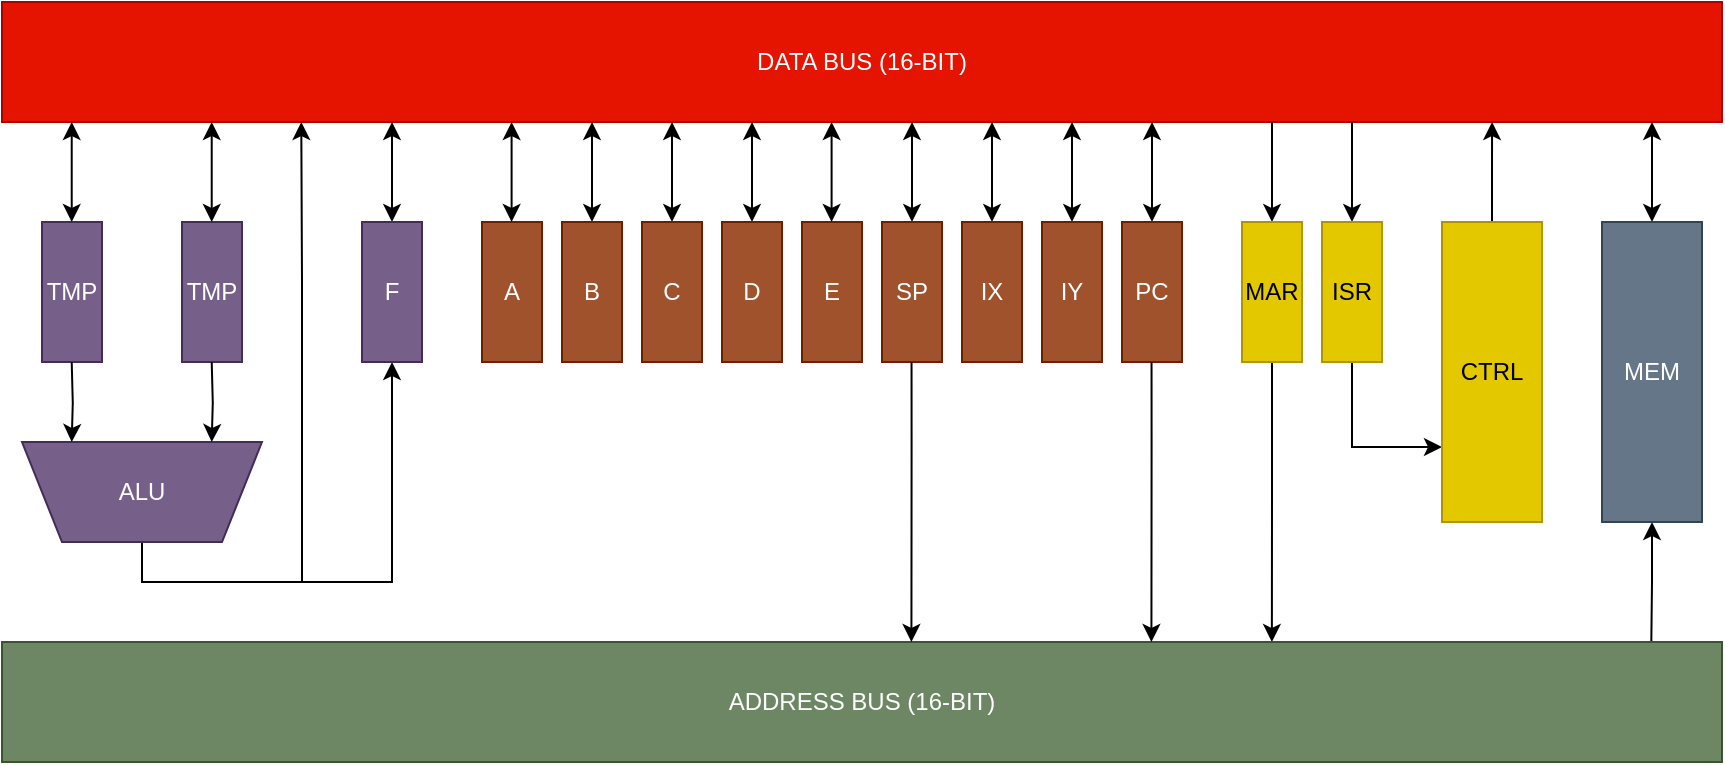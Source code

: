<mxfile version="15.4.0" type="device"><diagram id="9s5Lkduq_DD37f9z5_-n" name="Page-1"><mxGraphModel dx="1831" dy="567" grid="1" gridSize="10" guides="1" tooltips="1" connect="1" arrows="1" fold="1" page="1" pageScale="1" pageWidth="850" pageHeight="1100" math="0" shadow="0"><root><mxCell id="0"/><mxCell id="1" parent="0"/><mxCell id="XnJSqSvygMdLhFaaTVmC-14" style="edgeStyle=orthogonalEdgeStyle;rounded=0;orthogonalLoop=1;jettySize=auto;html=1;exitX=0.5;exitY=0;exitDx=0;exitDy=0;entryX=0.5;entryY=1;entryDx=0;entryDy=0;startArrow=none;startFill=0;endArrow=classic;endFill=1;" parent="1" source="GvIh0SwpmZ1WZnm5FZHL-1" target="XnJSqSvygMdLhFaaTVmC-12" edge="1"><mxGeometry relative="1" as="geometry"/></mxCell><mxCell id="3aURuv7qlAKBWk12xPhD-23" style="edgeStyle=orthogonalEdgeStyle;rounded=0;orthogonalLoop=1;jettySize=auto;html=1;exitX=0.5;exitY=0;exitDx=0;exitDy=0;entryX=0.174;entryY=1;entryDx=0;entryDy=0;entryPerimeter=0;" edge="1" parent="1" source="GvIh0SwpmZ1WZnm5FZHL-1" target="GvIh0SwpmZ1WZnm5FZHL-13"><mxGeometry relative="1" as="geometry"/></mxCell><mxCell id="GvIh0SwpmZ1WZnm5FZHL-1" value="ALU" style="shape=trapezoid;perimeter=trapezoidPerimeter;whiteSpace=wrap;html=1;fixedSize=1;direction=west;fillColor=#76608a;strokeColor=#432D57;fontColor=#ffffff;" parent="1" vertex="1"><mxGeometry x="-10" y="230" width="120" height="50" as="geometry"/></mxCell><mxCell id="GvIh0SwpmZ1WZnm5FZHL-13" value="DATA BUS (16-BIT)" style="rounded=0;whiteSpace=wrap;html=1;comic=0;fillColor=#e51400;strokeColor=#B20000;fontColor=#ffffff;" parent="1" vertex="1"><mxGeometry x="-20" y="10" width="860" height="60" as="geometry"/></mxCell><mxCell id="XnJSqSvygMdLhFaaTVmC-60" style="edgeStyle=orthogonalEdgeStyle;rounded=0;orthogonalLoop=1;jettySize=auto;html=1;exitX=0.5;exitY=0;exitDx=0;exitDy=0;entryX=0.975;entryY=1;entryDx=0;entryDy=0;entryPerimeter=0;startArrow=classic;startFill=1;endArrow=classic;endFill=1;" parent="1" source="GvIh0SwpmZ1WZnm5FZHL-28" edge="1"><mxGeometry relative="1" as="geometry"><mxPoint x="805" y="70" as="targetPoint"/></mxGeometry></mxCell><mxCell id="354g-VVCzq9OzNUfFTLw-8" style="edgeStyle=orthogonalEdgeStyle;rounded=0;orthogonalLoop=1;jettySize=auto;html=1;exitX=0.5;exitY=1;exitDx=0;exitDy=0;entryX=0.962;entryY=0;entryDx=0;entryDy=0;entryPerimeter=0;startArrow=classic;startFill=1;endArrow=none;endFill=0;" parent="1" source="GvIh0SwpmZ1WZnm5FZHL-28" edge="1"><mxGeometry relative="1" as="geometry"><mxPoint x="804.66" y="330" as="targetPoint"/></mxGeometry></mxCell><mxCell id="GvIh0SwpmZ1WZnm5FZHL-28" value="MEM" style="rounded=0;whiteSpace=wrap;html=1;comic=0;fillColor=#647687;strokeColor=#314354;fontColor=#ffffff;" parent="1" vertex="1"><mxGeometry x="780" y="120" width="50" height="150" as="geometry"/></mxCell><mxCell id="XnJSqSvygMdLhFaaTVmC-21" style="edgeStyle=orthogonalEdgeStyle;rounded=0;orthogonalLoop=1;jettySize=auto;html=1;exitX=0.5;exitY=0;exitDx=0;exitDy=0;entryX=0.245;entryY=1;entryDx=0;entryDy=0;entryPerimeter=0;startArrow=classic;startFill=1;endArrow=classic;endFill=1;" parent="1" source="DeOOv9TMjf4nzEULOQXT-13" edge="1"><mxGeometry relative="1" as="geometry"><mxPoint x="275" y="70" as="targetPoint"/></mxGeometry></mxCell><mxCell id="DeOOv9TMjf4nzEULOQXT-13" value="B" style="rounded=0;whiteSpace=wrap;html=1;comic=0;fillColor=#a0522d;strokeColor=#6D1F00;fontColor=#ffffff;" parent="1" vertex="1"><mxGeometry x="260" y="120" width="30" height="70" as="geometry"/></mxCell><mxCell id="XnJSqSvygMdLhFaaTVmC-22" style="edgeStyle=orthogonalEdgeStyle;rounded=0;orthogonalLoop=1;jettySize=auto;html=1;exitX=0.5;exitY=0;exitDx=0;exitDy=0;entryX=0.285;entryY=1;entryDx=0;entryDy=0;entryPerimeter=0;startArrow=classic;startFill=1;endArrow=classic;endFill=1;" parent="1" source="DeOOv9TMjf4nzEULOQXT-14" edge="1"><mxGeometry relative="1" as="geometry"><mxPoint x="315" y="70" as="targetPoint"/></mxGeometry></mxCell><mxCell id="DeOOv9TMjf4nzEULOQXT-14" value="C" style="rounded=0;whiteSpace=wrap;html=1;comic=0;fillColor=#a0522d;strokeColor=#6D1F00;fontColor=#ffffff;" parent="1" vertex="1"><mxGeometry x="300" y="120" width="30" height="70" as="geometry"/></mxCell><mxCell id="XnJSqSvygMdLhFaaTVmC-25" style="edgeStyle=orthogonalEdgeStyle;rounded=0;orthogonalLoop=1;jettySize=auto;html=1;exitX=0.5;exitY=0;exitDx=0;exitDy=0;entryX=0.415;entryY=1;entryDx=0;entryDy=0;entryPerimeter=0;startArrow=classic;startFill=1;endArrow=classic;endFill=1;" parent="1" source="DeOOv9TMjf4nzEULOQXT-15" edge="1"><mxGeometry relative="1" as="geometry"><mxPoint x="475" y="70" as="targetPoint"/></mxGeometry></mxCell><mxCell id="DeOOv9TMjf4nzEULOQXT-15" value="IX" style="rounded=0;whiteSpace=wrap;html=1;comic=0;fillColor=#a0522d;strokeColor=#6D1F00;fontColor=#ffffff;" parent="1" vertex="1"><mxGeometry x="460" y="120" width="30" height="70" as="geometry"/></mxCell><mxCell id="XnJSqSvygMdLhFaaTVmC-26" style="edgeStyle=orthogonalEdgeStyle;rounded=0;orthogonalLoop=1;jettySize=auto;html=1;exitX=0.5;exitY=0;exitDx=0;exitDy=0;entryX=0.455;entryY=1;entryDx=0;entryDy=0;entryPerimeter=0;startArrow=classic;startFill=1;endArrow=classic;endFill=1;" parent="1" source="DeOOv9TMjf4nzEULOQXT-16" edge="1"><mxGeometry relative="1" as="geometry"><mxPoint x="515" y="70" as="targetPoint"/></mxGeometry></mxCell><mxCell id="DeOOv9TMjf4nzEULOQXT-16" value="IY" style="rounded=0;whiteSpace=wrap;html=1;comic=0;fillColor=#a0522d;strokeColor=#6D1F00;fontColor=#ffffff;" parent="1" vertex="1"><mxGeometry x="500" y="120" width="30" height="70" as="geometry"/></mxCell><mxCell id="XnJSqSvygMdLhFaaTVmC-24" style="edgeStyle=orthogonalEdgeStyle;rounded=0;orthogonalLoop=1;jettySize=auto;html=1;exitX=0.5;exitY=0;exitDx=0;exitDy=0;entryX=0.365;entryY=1;entryDx=0;entryDy=0;entryPerimeter=0;startArrow=classic;startFill=1;endArrow=classic;endFill=1;" parent="1" source="DeOOv9TMjf4nzEULOQXT-17" edge="1"><mxGeometry relative="1" as="geometry"><mxPoint x="435" y="70" as="targetPoint"/></mxGeometry></mxCell><mxCell id="DeOOv9TMjf4nzEULOQXT-17" value="SP" style="rounded=0;whiteSpace=wrap;html=1;comic=0;fillColor=#a0522d;strokeColor=#6D1F00;fontColor=#ffffff;horizontal=1;" parent="1" vertex="1"><mxGeometry x="420" y="120" width="30" height="70" as="geometry"/></mxCell><mxCell id="XnJSqSvygMdLhFaaTVmC-33" style="edgeStyle=orthogonalEdgeStyle;rounded=0;orthogonalLoop=1;jettySize=auto;html=1;exitX=0.5;exitY=0;exitDx=0;exitDy=0;entryX=0.685;entryY=1;entryDx=0;entryDy=0;entryPerimeter=0;startArrow=classic;startFill=1;endArrow=none;endFill=0;" parent="1" source="DeOOv9TMjf4nzEULOQXT-18" edge="1"><mxGeometry relative="1" as="geometry"><mxPoint x="615" y="70" as="targetPoint"/></mxGeometry></mxCell><mxCell id="354g-VVCzq9OzNUfFTLw-7" style="edgeStyle=orthogonalEdgeStyle;rounded=0;orthogonalLoop=1;jettySize=auto;html=1;exitX=0.5;exitY=1;exitDx=0;exitDy=0;entryX=0.758;entryY=0;entryDx=0;entryDy=0;entryPerimeter=0;startArrow=none;startFill=0;endArrow=classic;endFill=1;" parent="1" source="DeOOv9TMjf4nzEULOQXT-18" edge="1"><mxGeometry relative="1" as="geometry"><mxPoint x="614.94" y="330" as="targetPoint"/></mxGeometry></mxCell><mxCell id="DeOOv9TMjf4nzEULOQXT-18" value="&lt;font color=&quot;#000000&quot;&gt;MAR&lt;br&gt;&lt;/font&gt;" style="rounded=0;whiteSpace=wrap;html=1;comic=0;fillColor=#e3c800;strokeColor=#B09500;fontColor=#ffffff;" parent="1" vertex="1"><mxGeometry x="600" y="120" width="30" height="70" as="geometry"/></mxCell><mxCell id="XnJSqSvygMdLhFaaTVmC-31" style="edgeStyle=orthogonalEdgeStyle;rounded=0;orthogonalLoop=1;jettySize=auto;html=1;exitX=0.5;exitY=0;exitDx=0;exitDy=0;entryX=0.595;entryY=1;entryDx=0;entryDy=0;entryPerimeter=0;startArrow=classic;startFill=1;endArrow=classic;endFill=1;" parent="1" source="DeOOv9TMjf4nzEULOQXT-20" edge="1"><mxGeometry relative="1" as="geometry"><mxPoint x="555" y="70" as="targetPoint"/></mxGeometry></mxCell><mxCell id="DeOOv9TMjf4nzEULOQXT-20" value="PC" style="rounded=0;whiteSpace=wrap;html=1;comic=0;fillColor=#a0522d;strokeColor=#6D1F00;fontColor=#ffffff;" parent="1" vertex="1"><mxGeometry x="540" y="120" width="30" height="70" as="geometry"/></mxCell><mxCell id="XnJSqSvygMdLhFaaTVmC-37" style="edgeStyle=orthogonalEdgeStyle;rounded=0;orthogonalLoop=1;jettySize=auto;html=1;exitX=0.5;exitY=0;exitDx=0;exitDy=0;entryX=0.855;entryY=1;entryDx=0;entryDy=0;entryPerimeter=0;startArrow=classic;startFill=1;endArrow=none;endFill=0;" parent="1" source="DeOOv9TMjf4nzEULOQXT-21" edge="1"><mxGeometry relative="1" as="geometry"><mxPoint x="655" y="70" as="targetPoint"/></mxGeometry></mxCell><mxCell id="XnJSqSvygMdLhFaaTVmC-59" style="edgeStyle=orthogonalEdgeStyle;rounded=0;orthogonalLoop=1;jettySize=auto;html=1;exitX=0.5;exitY=1;exitDx=0;exitDy=0;entryX=0;entryY=0.75;entryDx=0;entryDy=0;startArrow=none;startFill=0;endArrow=classic;endFill=1;" parent="1" source="DeOOv9TMjf4nzEULOQXT-21" target="XnJSqSvygMdLhFaaTVmC-29" edge="1"><mxGeometry relative="1" as="geometry"/></mxCell><mxCell id="DeOOv9TMjf4nzEULOQXT-21" value="ISR" style="rounded=0;whiteSpace=wrap;html=1;comic=0;fillColor=#e3c800;strokeColor=#B09500;fontColor=#000000;" parent="1" vertex="1"><mxGeometry x="640" y="120" width="30" height="70" as="geometry"/></mxCell><mxCell id="DeOOv9TMjf4nzEULOQXT-38" value="ADDRESS BUS (16-BIT)" style="rounded=0;whiteSpace=wrap;html=1;comic=0;fillColor=#6d8764;strokeColor=#3A5431;fontColor=#ffffff;" parent="1" vertex="1"><mxGeometry x="-20" y="330" width="860" height="60" as="geometry"/></mxCell><mxCell id="XnJSqSvygMdLhFaaTVmC-23" style="edgeStyle=orthogonalEdgeStyle;rounded=0;orthogonalLoop=1;jettySize=auto;html=1;exitX=0.5;exitY=0;exitDx=0;exitDy=0;entryX=0.325;entryY=1;entryDx=0;entryDy=0;entryPerimeter=0;startArrow=classic;startFill=1;endArrow=classic;endFill=1;" parent="1" source="UCpoAM5wc0zjafeDq5SW-1" edge="1"><mxGeometry relative="1" as="geometry"><mxPoint x="355" y="70" as="targetPoint"/></mxGeometry></mxCell><mxCell id="UCpoAM5wc0zjafeDq5SW-1" value="D" style="rounded=0;whiteSpace=wrap;html=1;comic=0;fillColor=#a0522d;strokeColor=#6D1F00;fontColor=#ffffff;" parent="1" vertex="1"><mxGeometry x="340" y="120" width="30" height="70" as="geometry"/></mxCell><mxCell id="XnJSqSvygMdLhFaaTVmC-16" style="edgeStyle=orthogonalEdgeStyle;rounded=0;orthogonalLoop=1;jettySize=auto;html=1;exitX=0.5;exitY=0;exitDx=0;exitDy=0;entryX=0.195;entryY=1;entryDx=0;entryDy=0;entryPerimeter=0;startArrow=classic;startFill=1;endArrow=classic;endFill=1;" parent="1" source="XnJSqSvygMdLhFaaTVmC-12" edge="1"><mxGeometry relative="1" as="geometry"><mxPoint x="175" y="70" as="targetPoint"/></mxGeometry></mxCell><mxCell id="XnJSqSvygMdLhFaaTVmC-12" value="F" style="rounded=0;whiteSpace=wrap;html=1;comic=0;fillColor=#76608a;strokeColor=#432D57;fontColor=#ffffff;" parent="1" vertex="1"><mxGeometry x="160" y="120" width="30" height="70" as="geometry"/></mxCell><mxCell id="6Ko1g-9NohbHHaTMVgRB-3" style="edgeStyle=orthogonalEdgeStyle;rounded=0;orthogonalLoop=1;jettySize=auto;html=1;exitX=0.5;exitY=0;exitDx=0;exitDy=0;" parent="1" source="XnJSqSvygMdLhFaaTVmC-29" edge="1"><mxGeometry relative="1" as="geometry"><mxPoint x="725.032" y="70.0" as="targetPoint"/></mxGeometry></mxCell><mxCell id="XnJSqSvygMdLhFaaTVmC-29" value="CTRL" style="rounded=0;whiteSpace=wrap;html=1;comic=0;fillColor=#e3c800;strokeColor=#B09500;fontColor=#000000;" parent="1" vertex="1"><mxGeometry x="700" y="120" width="50" height="150" as="geometry"/></mxCell><mxCell id="3aURuv7qlAKBWk12xPhD-3" value="TMP" style="rounded=0;whiteSpace=wrap;html=1;comic=0;fillColor=#76608a;strokeColor=#432D57;fontColor=#ffffff;" vertex="1" parent="1"><mxGeometry x="70" y="120" width="30" height="70" as="geometry"/></mxCell><mxCell id="3aURuv7qlAKBWk12xPhD-4" style="edgeStyle=orthogonalEdgeStyle;rounded=0;orthogonalLoop=1;jettySize=auto;html=1;exitX=0.5;exitY=0;exitDx=0;exitDy=0;entryX=0.045;entryY=1;entryDx=0;entryDy=0;entryPerimeter=0;startArrow=classic;startFill=1;" edge="1" parent="1"><mxGeometry relative="1" as="geometry"><mxPoint x="84.86" y="70" as="targetPoint"/><mxPoint x="84.86" y="120" as="sourcePoint"/></mxGeometry></mxCell><mxCell id="3aURuv7qlAKBWk12xPhD-6" style="edgeStyle=orthogonalEdgeStyle;rounded=0;orthogonalLoop=1;jettySize=auto;html=1;exitX=0.5;exitY=1;exitDx=0;exitDy=0;entryX=0.75;entryY=1;entryDx=0;entryDy=0;" edge="1" parent="1"><mxGeometry relative="1" as="geometry"><mxPoint x="84.86" y="190" as="sourcePoint"/><mxPoint x="84.86" y="230" as="targetPoint"/></mxGeometry></mxCell><mxCell id="3aURuv7qlAKBWk12xPhD-7" value="A" style="rounded=0;whiteSpace=wrap;html=1;comic=0;fillColor=#a0522d;strokeColor=#6D1F00;fontColor=#ffffff;" vertex="1" parent="1"><mxGeometry x="220" y="120" width="30" height="70" as="geometry"/></mxCell><mxCell id="3aURuv7qlAKBWk12xPhD-8" value="E" style="rounded=0;whiteSpace=wrap;html=1;comic=0;fillColor=#a0522d;strokeColor=#6D1F00;fontColor=#ffffff;" vertex="1" parent="1"><mxGeometry x="380" y="120" width="30" height="70" as="geometry"/></mxCell><mxCell id="3aURuv7qlAKBWk12xPhD-9" style="edgeStyle=orthogonalEdgeStyle;rounded=0;orthogonalLoop=1;jettySize=auto;html=1;exitX=0.5;exitY=0;exitDx=0;exitDy=0;entryX=0.245;entryY=1;entryDx=0;entryDy=0;entryPerimeter=0;startArrow=classic;startFill=1;endArrow=classic;endFill=1;" edge="1" parent="1"><mxGeometry relative="1" as="geometry"><mxPoint x="234.8" y="70" as="targetPoint"/><mxPoint x="234.8" y="120" as="sourcePoint"/></mxGeometry></mxCell><mxCell id="3aURuv7qlAKBWk12xPhD-10" style="edgeStyle=orthogonalEdgeStyle;rounded=0;orthogonalLoop=1;jettySize=auto;html=1;exitX=0.5;exitY=0;exitDx=0;exitDy=0;entryX=0.245;entryY=1;entryDx=0;entryDy=0;entryPerimeter=0;startArrow=classic;startFill=1;endArrow=classic;endFill=1;" edge="1" parent="1"><mxGeometry relative="1" as="geometry"><mxPoint x="394.8" y="70" as="targetPoint"/><mxPoint x="394.8" y="120" as="sourcePoint"/></mxGeometry></mxCell><mxCell id="3aURuv7qlAKBWk12xPhD-18" style="edgeStyle=orthogonalEdgeStyle;rounded=0;orthogonalLoop=1;jettySize=auto;html=1;exitX=0.5;exitY=1;exitDx=0;exitDy=0;entryX=0.758;entryY=0;entryDx=0;entryDy=0;entryPerimeter=0;startArrow=none;startFill=0;endArrow=classic;endFill=1;" edge="1" parent="1"><mxGeometry relative="1" as="geometry"><mxPoint x="554.77" y="190" as="sourcePoint"/><mxPoint x="554.71" y="330" as="targetPoint"/><Array as="points"><mxPoint x="554.77" y="230"/><mxPoint x="554.77" y="230"/></Array></mxGeometry></mxCell><mxCell id="3aURuv7qlAKBWk12xPhD-20" style="edgeStyle=orthogonalEdgeStyle;rounded=0;orthogonalLoop=1;jettySize=auto;html=1;exitX=0.5;exitY=1;exitDx=0;exitDy=0;entryX=0.758;entryY=0;entryDx=0;entryDy=0;entryPerimeter=0;startArrow=none;startFill=0;endArrow=classic;endFill=1;" edge="1" parent="1"><mxGeometry relative="1" as="geometry"><mxPoint x="434.77" y="190" as="sourcePoint"/><mxPoint x="434.71" y="330" as="targetPoint"/><Array as="points"><mxPoint x="434.77" y="230"/><mxPoint x="434.77" y="230"/></Array></mxGeometry></mxCell><mxCell id="3aURuv7qlAKBWk12xPhD-24" value="TMP" style="rounded=0;whiteSpace=wrap;html=1;comic=0;fillColor=#76608a;strokeColor=#432D57;fontColor=#ffffff;" vertex="1" parent="1"><mxGeometry y="120" width="30" height="70" as="geometry"/></mxCell><mxCell id="3aURuv7qlAKBWk12xPhD-25" style="edgeStyle=orthogonalEdgeStyle;rounded=0;orthogonalLoop=1;jettySize=auto;html=1;exitX=0.5;exitY=0;exitDx=0;exitDy=0;entryX=0.045;entryY=1;entryDx=0;entryDy=0;entryPerimeter=0;startArrow=classic;startFill=1;" edge="1" parent="1"><mxGeometry relative="1" as="geometry"><mxPoint x="14.86" y="70" as="targetPoint"/><mxPoint x="14.86" y="120" as="sourcePoint"/></mxGeometry></mxCell><mxCell id="3aURuv7qlAKBWk12xPhD-26" style="edgeStyle=orthogonalEdgeStyle;rounded=0;orthogonalLoop=1;jettySize=auto;html=1;exitX=0.5;exitY=1;exitDx=0;exitDy=0;entryX=0.75;entryY=1;entryDx=0;entryDy=0;" edge="1" parent="1"><mxGeometry relative="1" as="geometry"><mxPoint x="14.86" y="190.0" as="sourcePoint"/><mxPoint x="14.86" y="230.0" as="targetPoint"/></mxGeometry></mxCell></root></mxGraphModel></diagram></mxfile>